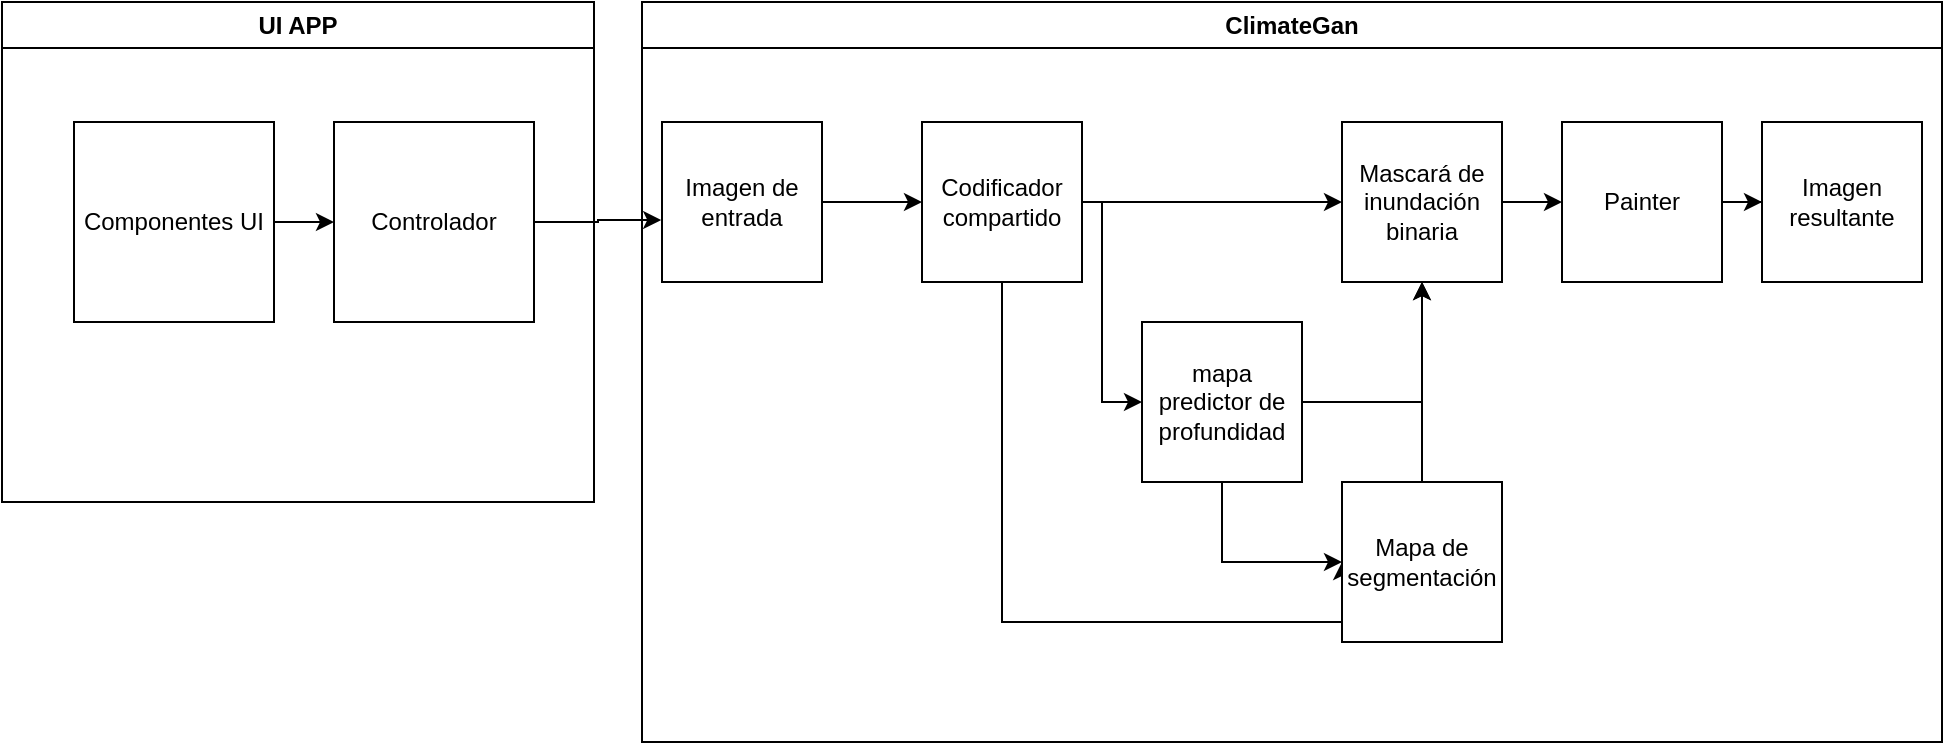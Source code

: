 <mxfile version="20.6.0" type="github">
  <diagram id="PkX0n2hHhriyE0iEJCN8" name="Página-1">
    <mxGraphModel dx="1023" dy="469" grid="1" gridSize="10" guides="1" tooltips="1" connect="1" arrows="1" fold="1" page="1" pageScale="1" pageWidth="827" pageHeight="1169" math="0" shadow="0">
      <root>
        <mxCell id="0" />
        <mxCell id="1" parent="0" />
        <mxCell id="YIxzeGBdhdy5ok2xbN9M-1" value="UI APP" style="swimlane;whiteSpace=wrap;html=1;" vertex="1" parent="1">
          <mxGeometry x="130" y="110" width="296" height="250" as="geometry" />
        </mxCell>
        <mxCell id="YIxzeGBdhdy5ok2xbN9M-25" style="edgeStyle=orthogonalEdgeStyle;rounded=0;orthogonalLoop=1;jettySize=auto;html=1;entryX=0;entryY=0.5;entryDx=0;entryDy=0;" edge="1" parent="YIxzeGBdhdy5ok2xbN9M-1" source="YIxzeGBdhdy5ok2xbN9M-21" target="YIxzeGBdhdy5ok2xbN9M-22">
          <mxGeometry relative="1" as="geometry" />
        </mxCell>
        <mxCell id="YIxzeGBdhdy5ok2xbN9M-21" value="Componentes UI" style="whiteSpace=wrap;html=1;aspect=fixed;" vertex="1" parent="YIxzeGBdhdy5ok2xbN9M-1">
          <mxGeometry x="36" y="60" width="100" height="100" as="geometry" />
        </mxCell>
        <mxCell id="YIxzeGBdhdy5ok2xbN9M-22" value="Controlador" style="whiteSpace=wrap;html=1;aspect=fixed;" vertex="1" parent="YIxzeGBdhdy5ok2xbN9M-1">
          <mxGeometry x="166" y="60" width="100" height="100" as="geometry" />
        </mxCell>
        <mxCell id="YIxzeGBdhdy5ok2xbN9M-2" value="ClimateGan" style="swimlane;whiteSpace=wrap;html=1;" vertex="1" parent="1">
          <mxGeometry x="450" y="110" width="650" height="370" as="geometry" />
        </mxCell>
        <mxCell id="YIxzeGBdhdy5ok2xbN9M-7" style="edgeStyle=orthogonalEdgeStyle;rounded=0;orthogonalLoop=1;jettySize=auto;html=1;entryX=0;entryY=0.5;entryDx=0;entryDy=0;" edge="1" parent="YIxzeGBdhdy5ok2xbN9M-2" source="YIxzeGBdhdy5ok2xbN9M-3" target="YIxzeGBdhdy5ok2xbN9M-4">
          <mxGeometry relative="1" as="geometry">
            <Array as="points">
              <mxPoint x="230" y="100" />
              <mxPoint x="230" y="200" />
            </Array>
          </mxGeometry>
        </mxCell>
        <mxCell id="YIxzeGBdhdy5ok2xbN9M-8" style="edgeStyle=orthogonalEdgeStyle;rounded=0;orthogonalLoop=1;jettySize=auto;html=1;entryX=0;entryY=0.5;entryDx=0;entryDy=0;exitX=0.5;exitY=1;exitDx=0;exitDy=0;" edge="1" parent="YIxzeGBdhdy5ok2xbN9M-2" source="YIxzeGBdhdy5ok2xbN9M-3" target="YIxzeGBdhdy5ok2xbN9M-6">
          <mxGeometry relative="1" as="geometry">
            <Array as="points">
              <mxPoint x="180" y="310" />
            </Array>
          </mxGeometry>
        </mxCell>
        <mxCell id="YIxzeGBdhdy5ok2xbN9M-11" style="edgeStyle=orthogonalEdgeStyle;rounded=0;orthogonalLoop=1;jettySize=auto;html=1;" edge="1" parent="YIxzeGBdhdy5ok2xbN9M-2" source="YIxzeGBdhdy5ok2xbN9M-3" target="YIxzeGBdhdy5ok2xbN9M-10">
          <mxGeometry relative="1" as="geometry" />
        </mxCell>
        <mxCell id="YIxzeGBdhdy5ok2xbN9M-3" value="Codificador compartido" style="whiteSpace=wrap;html=1;aspect=fixed;" vertex="1" parent="YIxzeGBdhdy5ok2xbN9M-2">
          <mxGeometry x="140" y="60" width="80" height="80" as="geometry" />
        </mxCell>
        <mxCell id="YIxzeGBdhdy5ok2xbN9M-9" style="edgeStyle=orthogonalEdgeStyle;rounded=0;orthogonalLoop=1;jettySize=auto;html=1;exitX=0.5;exitY=1;exitDx=0;exitDy=0;" edge="1" parent="YIxzeGBdhdy5ok2xbN9M-2" source="YIxzeGBdhdy5ok2xbN9M-4" target="YIxzeGBdhdy5ok2xbN9M-6">
          <mxGeometry relative="1" as="geometry" />
        </mxCell>
        <mxCell id="YIxzeGBdhdy5ok2xbN9M-12" style="edgeStyle=orthogonalEdgeStyle;rounded=0;orthogonalLoop=1;jettySize=auto;html=1;entryX=0.5;entryY=1;entryDx=0;entryDy=0;" edge="1" parent="YIxzeGBdhdy5ok2xbN9M-2" source="YIxzeGBdhdy5ok2xbN9M-4" target="YIxzeGBdhdy5ok2xbN9M-10">
          <mxGeometry relative="1" as="geometry" />
        </mxCell>
        <mxCell id="YIxzeGBdhdy5ok2xbN9M-4" value="mapa predictor de profundidad" style="whiteSpace=wrap;html=1;aspect=fixed;" vertex="1" parent="YIxzeGBdhdy5ok2xbN9M-2">
          <mxGeometry x="250" y="160" width="80" height="80" as="geometry" />
        </mxCell>
        <mxCell id="YIxzeGBdhdy5ok2xbN9M-13" style="edgeStyle=orthogonalEdgeStyle;rounded=0;orthogonalLoop=1;jettySize=auto;html=1;" edge="1" parent="YIxzeGBdhdy5ok2xbN9M-2" source="YIxzeGBdhdy5ok2xbN9M-6" target="YIxzeGBdhdy5ok2xbN9M-10">
          <mxGeometry relative="1" as="geometry">
            <Array as="points">
              <mxPoint x="390" y="190" />
              <mxPoint x="390" y="190" />
            </Array>
          </mxGeometry>
        </mxCell>
        <mxCell id="YIxzeGBdhdy5ok2xbN9M-6" value="Mapa de segmentación" style="whiteSpace=wrap;html=1;aspect=fixed;" vertex="1" parent="YIxzeGBdhdy5ok2xbN9M-2">
          <mxGeometry x="350" y="240" width="80" height="80" as="geometry" />
        </mxCell>
        <mxCell id="YIxzeGBdhdy5ok2xbN9M-15" style="edgeStyle=orthogonalEdgeStyle;rounded=0;orthogonalLoop=1;jettySize=auto;html=1;entryX=0;entryY=0.5;entryDx=0;entryDy=0;" edge="1" parent="YIxzeGBdhdy5ok2xbN9M-2" source="YIxzeGBdhdy5ok2xbN9M-10" target="YIxzeGBdhdy5ok2xbN9M-14">
          <mxGeometry relative="1" as="geometry" />
        </mxCell>
        <mxCell id="YIxzeGBdhdy5ok2xbN9M-10" value="Mascará de inundación binaria" style="whiteSpace=wrap;html=1;aspect=fixed;" vertex="1" parent="YIxzeGBdhdy5ok2xbN9M-2">
          <mxGeometry x="350" y="60" width="80" height="80" as="geometry" />
        </mxCell>
        <mxCell id="YIxzeGBdhdy5ok2xbN9M-27" style="edgeStyle=orthogonalEdgeStyle;rounded=0;orthogonalLoop=1;jettySize=auto;html=1;entryX=0;entryY=0.5;entryDx=0;entryDy=0;" edge="1" parent="YIxzeGBdhdy5ok2xbN9M-2" source="YIxzeGBdhdy5ok2xbN9M-14" target="YIxzeGBdhdy5ok2xbN9M-18">
          <mxGeometry relative="1" as="geometry" />
        </mxCell>
        <mxCell id="YIxzeGBdhdy5ok2xbN9M-14" value="Painter" style="whiteSpace=wrap;html=1;aspect=fixed;" vertex="1" parent="YIxzeGBdhdy5ok2xbN9M-2">
          <mxGeometry x="460" y="60" width="80" height="80" as="geometry" />
        </mxCell>
        <mxCell id="YIxzeGBdhdy5ok2xbN9M-18" value="Imagen resultante" style="whiteSpace=wrap;html=1;aspect=fixed;" vertex="1" parent="YIxzeGBdhdy5ok2xbN9M-2">
          <mxGeometry x="560" y="60" width="80" height="80" as="geometry" />
        </mxCell>
        <mxCell id="YIxzeGBdhdy5ok2xbN9M-20" style="edgeStyle=orthogonalEdgeStyle;rounded=0;orthogonalLoop=1;jettySize=auto;html=1;entryX=0;entryY=0.5;entryDx=0;entryDy=0;" edge="1" parent="YIxzeGBdhdy5ok2xbN9M-2" source="YIxzeGBdhdy5ok2xbN9M-19" target="YIxzeGBdhdy5ok2xbN9M-3">
          <mxGeometry relative="1" as="geometry" />
        </mxCell>
        <mxCell id="YIxzeGBdhdy5ok2xbN9M-19" value="Imagen de entrada" style="whiteSpace=wrap;html=1;aspect=fixed;" vertex="1" parent="YIxzeGBdhdy5ok2xbN9M-2">
          <mxGeometry x="10" y="60" width="80" height="80" as="geometry" />
        </mxCell>
        <mxCell id="YIxzeGBdhdy5ok2xbN9M-26" style="edgeStyle=orthogonalEdgeStyle;rounded=0;orthogonalLoop=1;jettySize=auto;html=1;entryX=-0.005;entryY=0.613;entryDx=0;entryDy=0;entryPerimeter=0;" edge="1" parent="1" source="YIxzeGBdhdy5ok2xbN9M-22" target="YIxzeGBdhdy5ok2xbN9M-19">
          <mxGeometry relative="1" as="geometry" />
        </mxCell>
      </root>
    </mxGraphModel>
  </diagram>
</mxfile>
